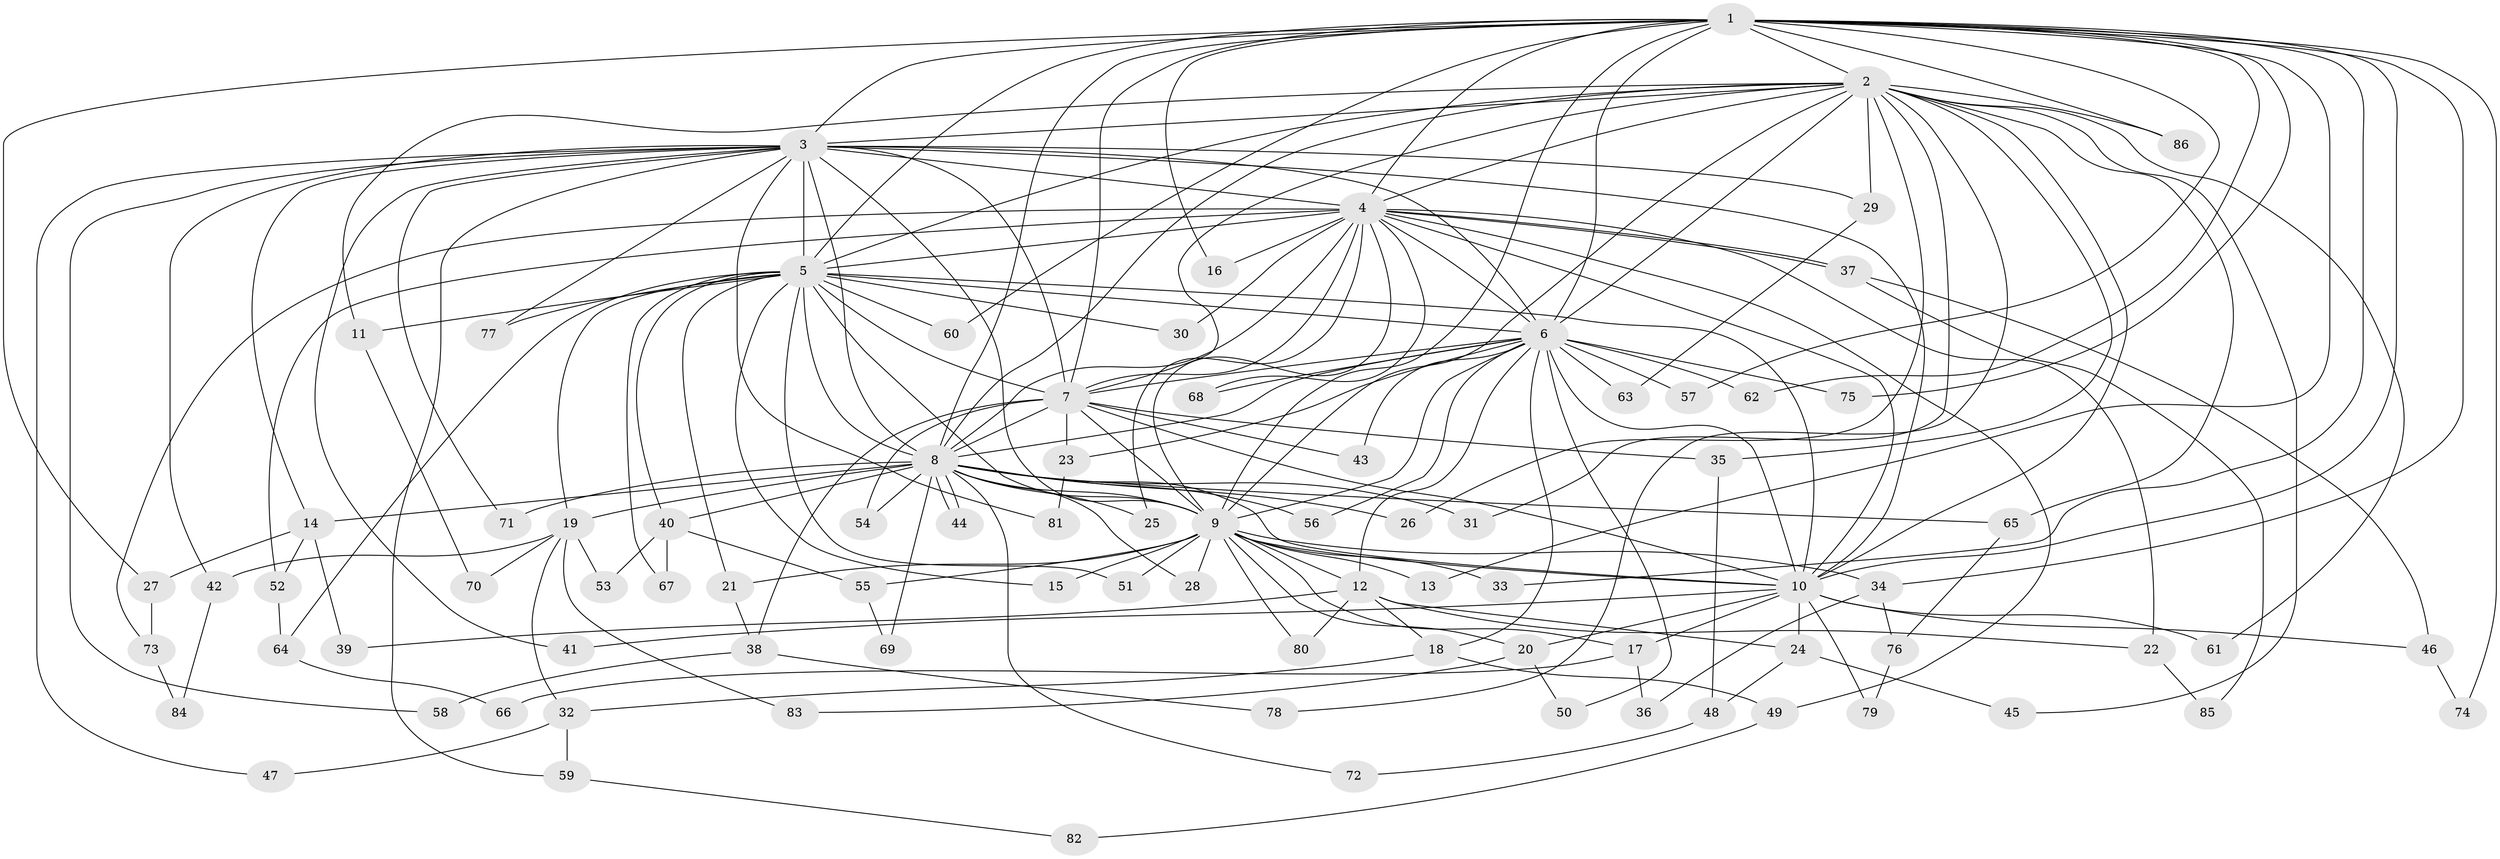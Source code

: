 // Generated by graph-tools (version 1.1) at 2025/11/02/27/25 16:11:05]
// undirected, 86 vertices, 197 edges
graph export_dot {
graph [start="1"]
  node [color=gray90,style=filled];
  1;
  2;
  3;
  4;
  5;
  6;
  7;
  8;
  9;
  10;
  11;
  12;
  13;
  14;
  15;
  16;
  17;
  18;
  19;
  20;
  21;
  22;
  23;
  24;
  25;
  26;
  27;
  28;
  29;
  30;
  31;
  32;
  33;
  34;
  35;
  36;
  37;
  38;
  39;
  40;
  41;
  42;
  43;
  44;
  45;
  46;
  47;
  48;
  49;
  50;
  51;
  52;
  53;
  54;
  55;
  56;
  57;
  58;
  59;
  60;
  61;
  62;
  63;
  64;
  65;
  66;
  67;
  68;
  69;
  70;
  71;
  72;
  73;
  74;
  75;
  76;
  77;
  78;
  79;
  80;
  81;
  82;
  83;
  84;
  85;
  86;
  1 -- 2;
  1 -- 3;
  1 -- 4;
  1 -- 5;
  1 -- 6;
  1 -- 7;
  1 -- 8;
  1 -- 9;
  1 -- 10;
  1 -- 13;
  1 -- 16;
  1 -- 27;
  1 -- 33;
  1 -- 34;
  1 -- 57;
  1 -- 60;
  1 -- 62;
  1 -- 74;
  1 -- 75;
  1 -- 86;
  2 -- 3;
  2 -- 4;
  2 -- 5;
  2 -- 6;
  2 -- 7;
  2 -- 8;
  2 -- 9;
  2 -- 10;
  2 -- 11;
  2 -- 26;
  2 -- 29;
  2 -- 31;
  2 -- 35;
  2 -- 45;
  2 -- 61;
  2 -- 65;
  2 -- 78;
  2 -- 86;
  3 -- 4;
  3 -- 5;
  3 -- 6;
  3 -- 7;
  3 -- 8;
  3 -- 9;
  3 -- 10;
  3 -- 14;
  3 -- 29;
  3 -- 41;
  3 -- 42;
  3 -- 47;
  3 -- 58;
  3 -- 59;
  3 -- 71;
  3 -- 77;
  3 -- 81;
  4 -- 5;
  4 -- 6;
  4 -- 7;
  4 -- 8;
  4 -- 9;
  4 -- 10;
  4 -- 16;
  4 -- 22;
  4 -- 25;
  4 -- 30;
  4 -- 37;
  4 -- 37;
  4 -- 49;
  4 -- 52;
  4 -- 68;
  4 -- 73;
  5 -- 6;
  5 -- 7;
  5 -- 8;
  5 -- 9;
  5 -- 10;
  5 -- 11;
  5 -- 15;
  5 -- 19;
  5 -- 21;
  5 -- 30;
  5 -- 40;
  5 -- 51;
  5 -- 60;
  5 -- 64;
  5 -- 67;
  5 -- 77;
  6 -- 7;
  6 -- 8;
  6 -- 9;
  6 -- 10;
  6 -- 12;
  6 -- 18;
  6 -- 23;
  6 -- 43;
  6 -- 50;
  6 -- 56;
  6 -- 57;
  6 -- 62;
  6 -- 63;
  6 -- 68;
  6 -- 75;
  7 -- 8;
  7 -- 9;
  7 -- 10;
  7 -- 23;
  7 -- 35;
  7 -- 38;
  7 -- 43;
  7 -- 54;
  8 -- 9;
  8 -- 10;
  8 -- 14;
  8 -- 19;
  8 -- 25;
  8 -- 26;
  8 -- 28;
  8 -- 31;
  8 -- 40;
  8 -- 44;
  8 -- 44;
  8 -- 54;
  8 -- 56;
  8 -- 65;
  8 -- 69;
  8 -- 71;
  8 -- 72;
  9 -- 10;
  9 -- 12;
  9 -- 13;
  9 -- 15;
  9 -- 17;
  9 -- 20;
  9 -- 21;
  9 -- 28;
  9 -- 33;
  9 -- 34;
  9 -- 51;
  9 -- 55;
  9 -- 80;
  10 -- 17;
  10 -- 20;
  10 -- 24;
  10 -- 41;
  10 -- 46;
  10 -- 61;
  10 -- 79;
  11 -- 70;
  12 -- 18;
  12 -- 22;
  12 -- 24;
  12 -- 39;
  12 -- 80;
  14 -- 27;
  14 -- 39;
  14 -- 52;
  17 -- 36;
  17 -- 66;
  18 -- 32;
  18 -- 49;
  19 -- 32;
  19 -- 42;
  19 -- 53;
  19 -- 70;
  19 -- 83;
  20 -- 50;
  20 -- 83;
  21 -- 38;
  22 -- 85;
  23 -- 81;
  24 -- 45;
  24 -- 48;
  27 -- 73;
  29 -- 63;
  32 -- 47;
  32 -- 59;
  34 -- 36;
  34 -- 76;
  35 -- 48;
  37 -- 46;
  37 -- 85;
  38 -- 58;
  38 -- 78;
  40 -- 53;
  40 -- 55;
  40 -- 67;
  42 -- 84;
  46 -- 74;
  48 -- 72;
  49 -- 82;
  52 -- 64;
  55 -- 69;
  59 -- 82;
  64 -- 66;
  65 -- 76;
  73 -- 84;
  76 -- 79;
}

